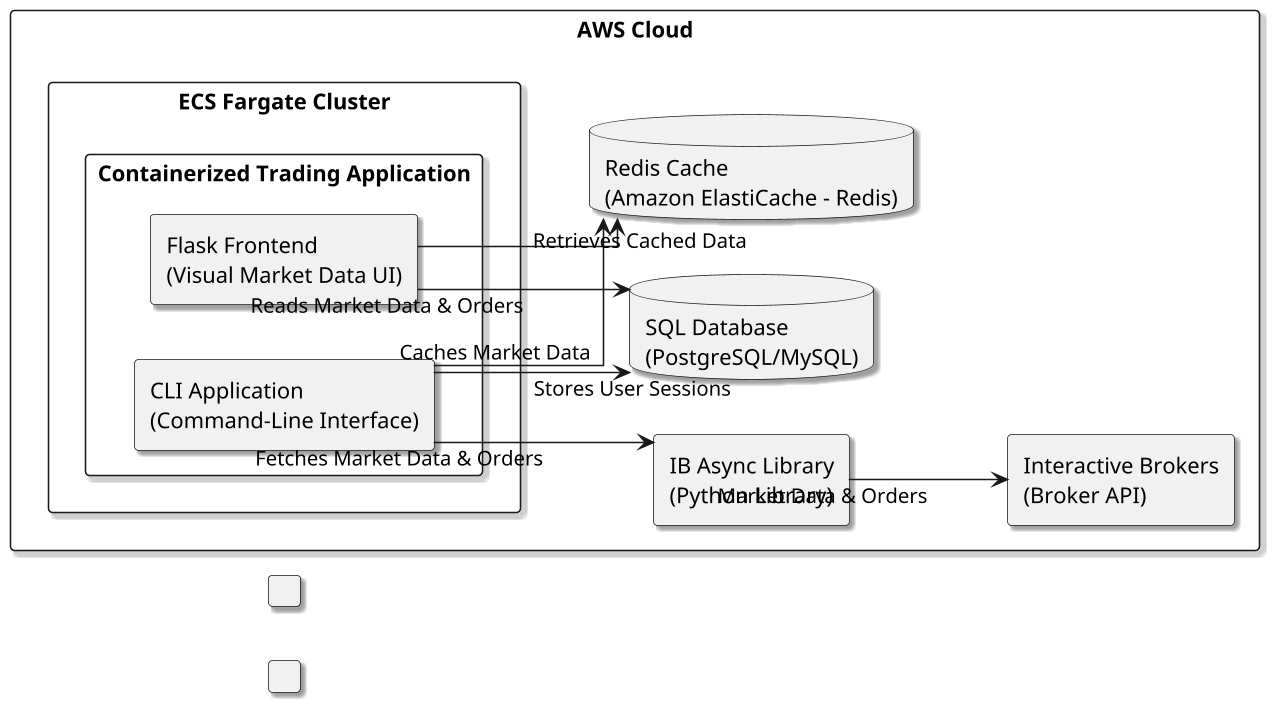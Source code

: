 @startuml
skinparam linetype ortho
skinparam dpi 150
skinparam shadowing true
skinparam packageStyle Rectangle
skinparam componentStyle Rectangle

left to right direction

package "AWS Cloud" {

    package "ECS Fargate Cluster" {
        rectangle "Containerized Trading Application" as CONTAINER {
            rectangle "CLI Application\n(Command-Line Interface)" as CLI
            rectangle "Flask Frontend\n(Visual Market Data UI)" as FRONTEND
        }
    }

    rectangle "IB Async Library\n(Python Library)" as IB_Lib
    rectangle "Interactive Brokers\n(Broker API)" as IB

    database "SQL Database\n(PostgreSQL/MySQL)" as DB
    database "Redis Cache\n(Amazon ElastiCache - Redis)" as CACHE

}

' Spacing elements for improved readability
rectangle "   " as SPACE1
rectangle "   " as SPACE2

' CLI App Interactions
CLI --> IB_Lib : Fetches Market Data & Orders
IB_Lib --> IB : Market Data & Orders

CLI --> DB : Stores User Sessions
CLI --> CACHE : Caches Market Data

' Flask Frontend Interactions
FRONTEND --> DB : Reads Market Data & Orders
FRONTEND --> CACHE : Retrieves Cached Data

@enduml
